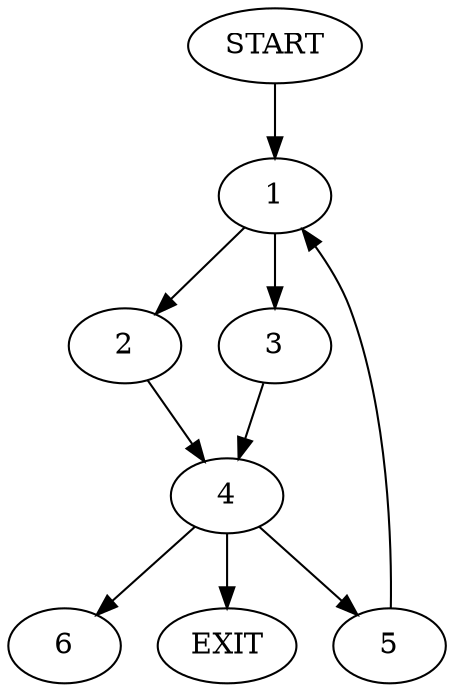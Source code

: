 digraph { 
0 [label="START"];
1;
2;
3;
4;
5;
6;
7[label="EXIT"];
0 -> 1;
1 -> 2;
1 -> 3;
2 -> 4;
3 -> 4;
4 -> 7;
4 -> 5;
4:s2 -> 6;
5 -> 1;
}